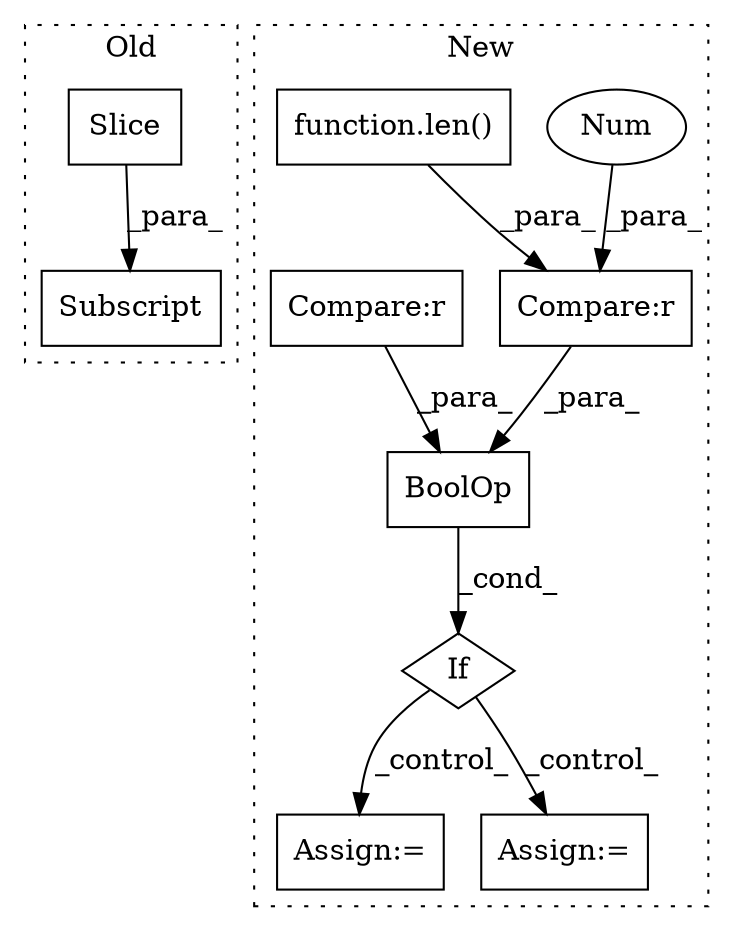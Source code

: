 digraph G {
subgraph cluster0 {
1 [label="Slice" a="80" s="1317" l="16" shape="box"];
8 [label="Subscript" a="63" s="1307,0" l="27,0" shape="box"];
label = "Old";
style="dotted";
}
subgraph cluster1 {
2 [label="BoolOp" a="72" s="1213" l="51" shape="box"];
3 [label="Compare:r" a="40" s="1213" l="24" shape="box"];
4 [label="Num" a="76" s="1236" l="1" shape="ellipse"];
5 [label="If" a="96" s="1210" l="3" shape="diamond"];
6 [label="Assign:=" a="68" s="1360" l="3" shape="box"];
7 [label="Assign:=" a="68" s="1303" l="3" shape="box"];
9 [label="function.len()" a="75" s="1213,1232" l="4,1" shape="box"];
10 [label="Compare:r" a="40" s="1242" l="22" shape="box"];
label = "New";
style="dotted";
}
1 -> 8 [label="_para_"];
2 -> 5 [label="_cond_"];
3 -> 2 [label="_para_"];
4 -> 3 [label="_para_"];
5 -> 6 [label="_control_"];
5 -> 7 [label="_control_"];
9 -> 3 [label="_para_"];
10 -> 2 [label="_para_"];
}